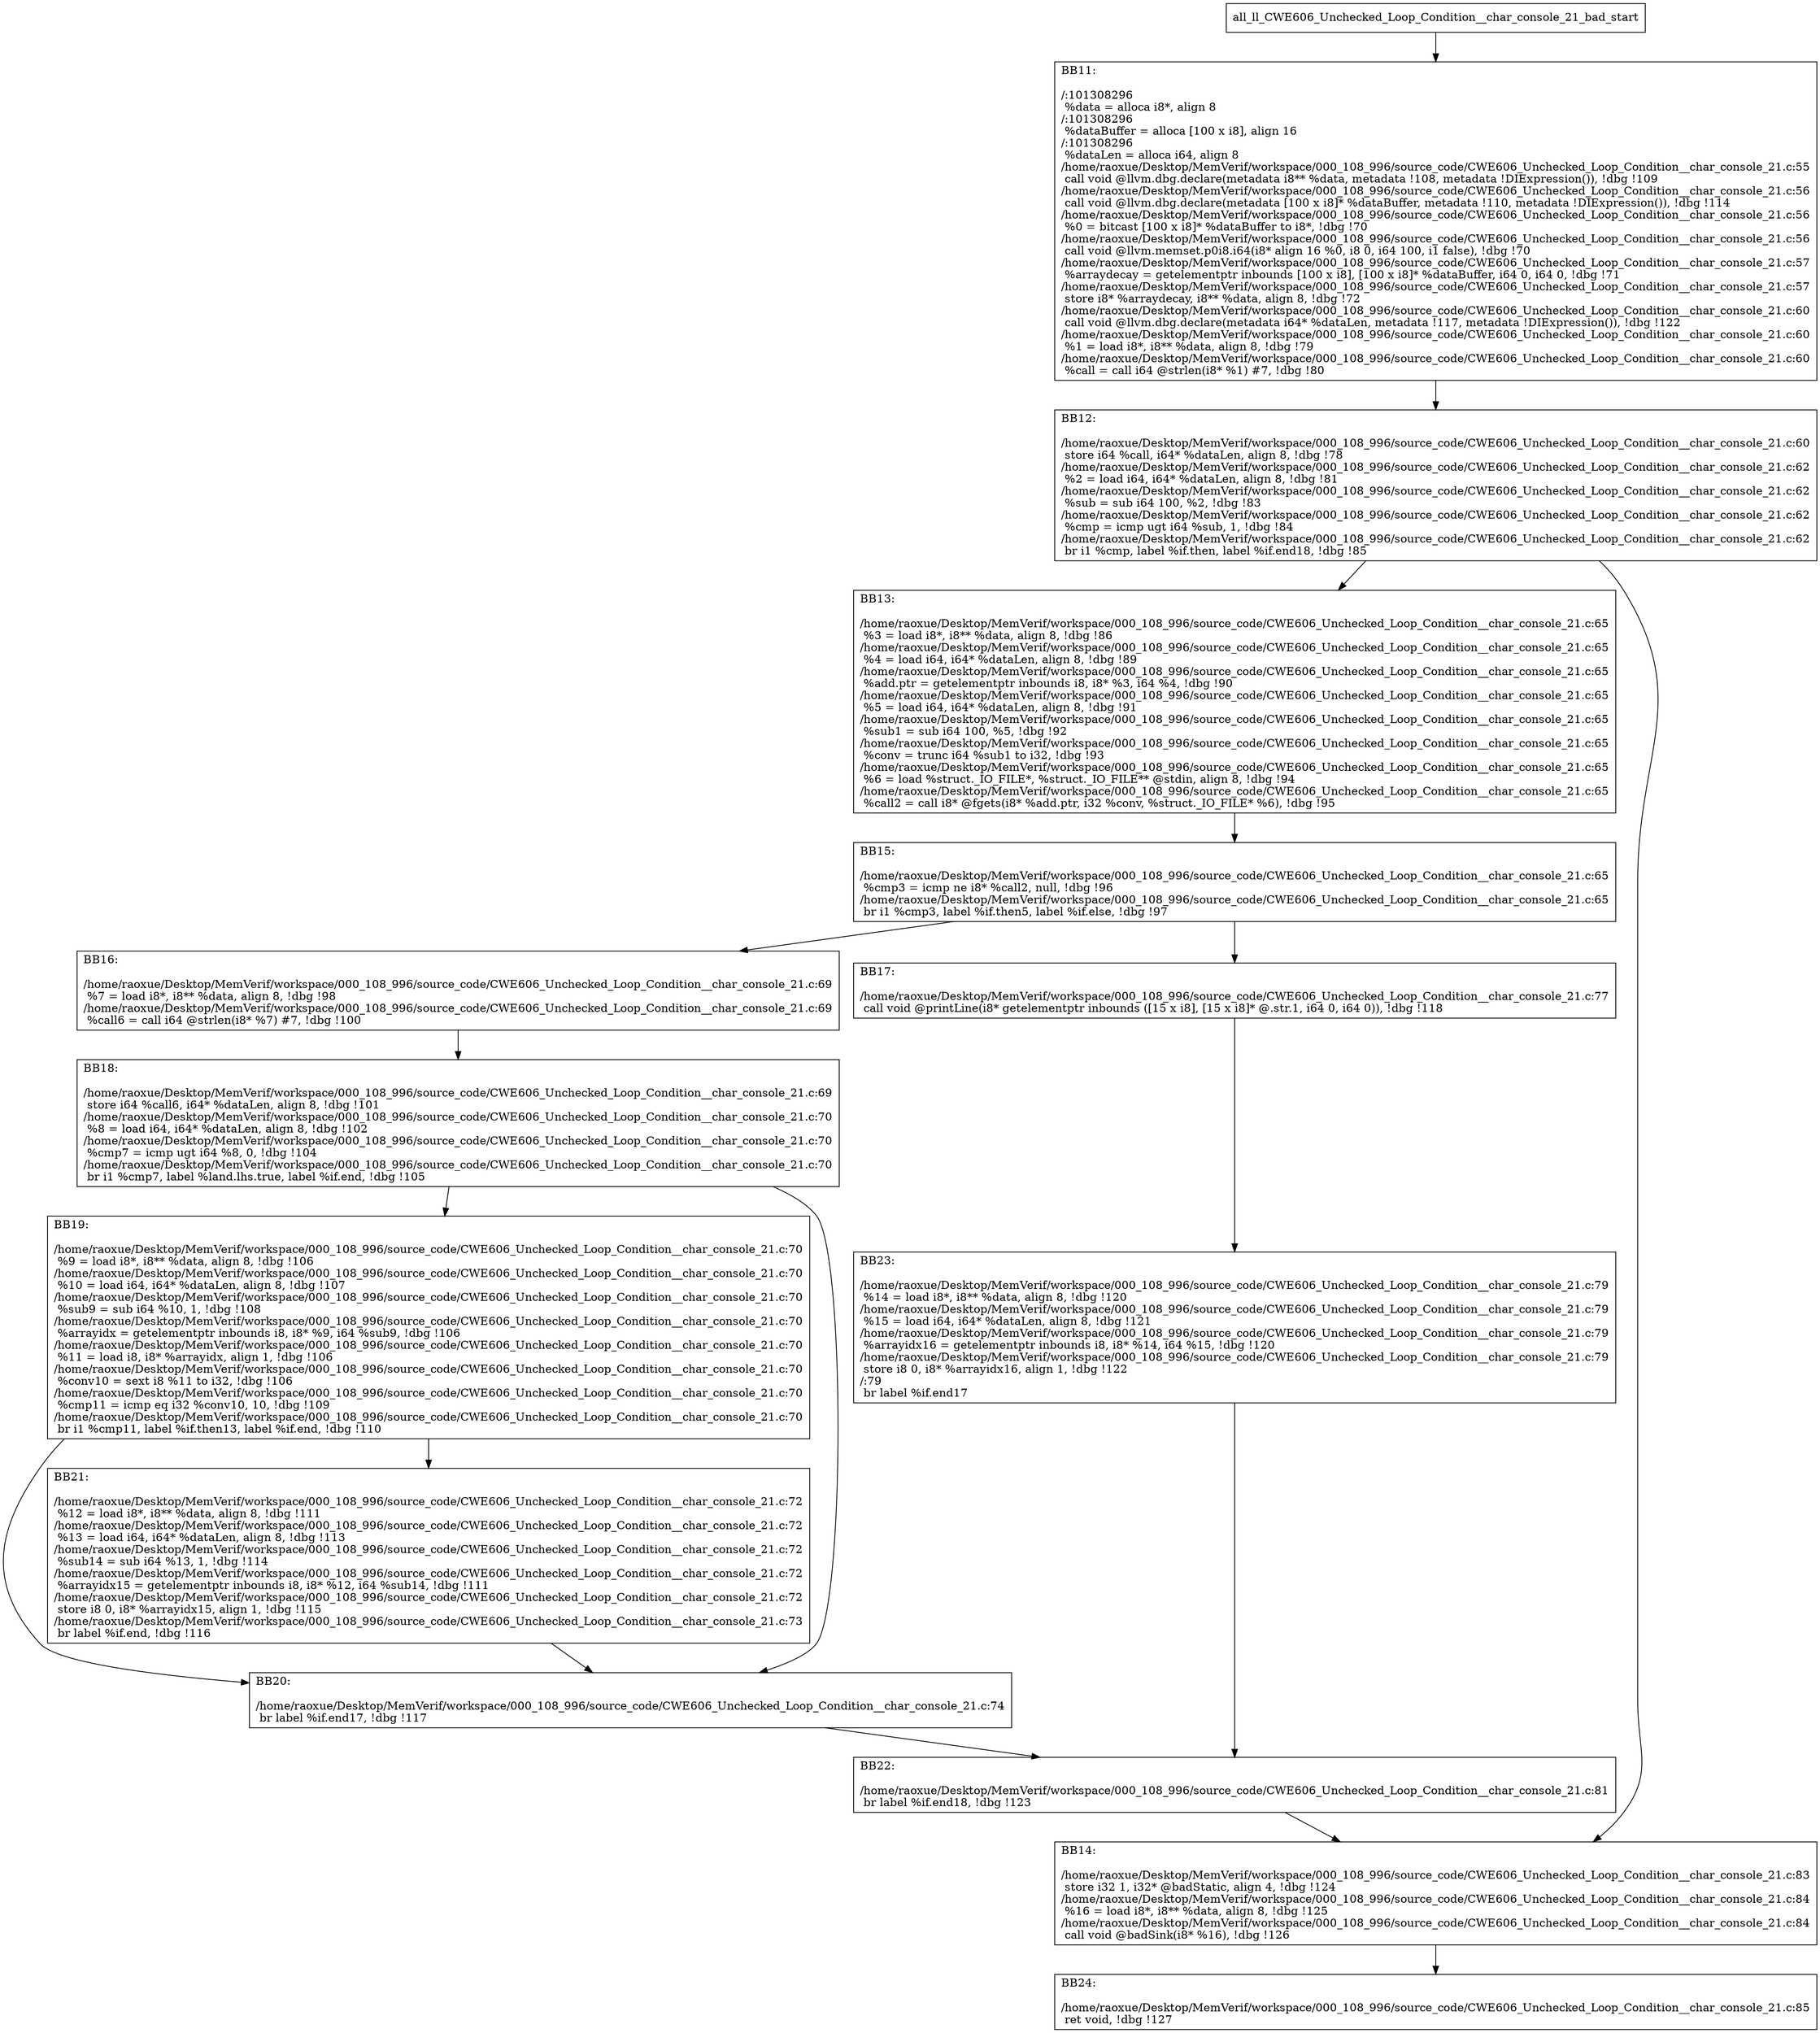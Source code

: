 digraph "CFG for'all_ll_CWE606_Unchecked_Loop_Condition__char_console_21_bad' function" {
	BBall_ll_CWE606_Unchecked_Loop_Condition__char_console_21_bad_start[shape=record,label="{all_ll_CWE606_Unchecked_Loop_Condition__char_console_21_bad_start}"];
	BBall_ll_CWE606_Unchecked_Loop_Condition__char_console_21_bad_start-> all_ll_CWE606_Unchecked_Loop_Condition__char_console_21_badBB11;
	all_ll_CWE606_Unchecked_Loop_Condition__char_console_21_badBB11 [shape=record, label="{BB11:\l\l/:101308296\l
  %data = alloca i8*, align 8\l
/:101308296\l
  %dataBuffer = alloca [100 x i8], align 16\l
/:101308296\l
  %dataLen = alloca i64, align 8\l
/home/raoxue/Desktop/MemVerif/workspace/000_108_996/source_code/CWE606_Unchecked_Loop_Condition__char_console_21.c:55\l
  call void @llvm.dbg.declare(metadata i8** %data, metadata !108, metadata !DIExpression()), !dbg !109\l
/home/raoxue/Desktop/MemVerif/workspace/000_108_996/source_code/CWE606_Unchecked_Loop_Condition__char_console_21.c:56\l
  call void @llvm.dbg.declare(metadata [100 x i8]* %dataBuffer, metadata !110, metadata !DIExpression()), !dbg !114\l
/home/raoxue/Desktop/MemVerif/workspace/000_108_996/source_code/CWE606_Unchecked_Loop_Condition__char_console_21.c:56\l
  %0 = bitcast [100 x i8]* %dataBuffer to i8*, !dbg !70\l
/home/raoxue/Desktop/MemVerif/workspace/000_108_996/source_code/CWE606_Unchecked_Loop_Condition__char_console_21.c:56\l
  call void @llvm.memset.p0i8.i64(i8* align 16 %0, i8 0, i64 100, i1 false), !dbg !70\l
/home/raoxue/Desktop/MemVerif/workspace/000_108_996/source_code/CWE606_Unchecked_Loop_Condition__char_console_21.c:57\l
  %arraydecay = getelementptr inbounds [100 x i8], [100 x i8]* %dataBuffer, i64 0, i64 0, !dbg !71\l
/home/raoxue/Desktop/MemVerif/workspace/000_108_996/source_code/CWE606_Unchecked_Loop_Condition__char_console_21.c:57\l
  store i8* %arraydecay, i8** %data, align 8, !dbg !72\l
/home/raoxue/Desktop/MemVerif/workspace/000_108_996/source_code/CWE606_Unchecked_Loop_Condition__char_console_21.c:60\l
  call void @llvm.dbg.declare(metadata i64* %dataLen, metadata !117, metadata !DIExpression()), !dbg !122\l
/home/raoxue/Desktop/MemVerif/workspace/000_108_996/source_code/CWE606_Unchecked_Loop_Condition__char_console_21.c:60\l
  %1 = load i8*, i8** %data, align 8, !dbg !79\l
/home/raoxue/Desktop/MemVerif/workspace/000_108_996/source_code/CWE606_Unchecked_Loop_Condition__char_console_21.c:60\l
  %call = call i64 @strlen(i8* %1) #7, !dbg !80\l
}"];
	all_ll_CWE606_Unchecked_Loop_Condition__char_console_21_badBB11-> all_ll_CWE606_Unchecked_Loop_Condition__char_console_21_badBB12;
	all_ll_CWE606_Unchecked_Loop_Condition__char_console_21_badBB12 [shape=record, label="{BB12:\l\l/home/raoxue/Desktop/MemVerif/workspace/000_108_996/source_code/CWE606_Unchecked_Loop_Condition__char_console_21.c:60\l
  store i64 %call, i64* %dataLen, align 8, !dbg !78\l
/home/raoxue/Desktop/MemVerif/workspace/000_108_996/source_code/CWE606_Unchecked_Loop_Condition__char_console_21.c:62\l
  %2 = load i64, i64* %dataLen, align 8, !dbg !81\l
/home/raoxue/Desktop/MemVerif/workspace/000_108_996/source_code/CWE606_Unchecked_Loop_Condition__char_console_21.c:62\l
  %sub = sub i64 100, %2, !dbg !83\l
/home/raoxue/Desktop/MemVerif/workspace/000_108_996/source_code/CWE606_Unchecked_Loop_Condition__char_console_21.c:62\l
  %cmp = icmp ugt i64 %sub, 1, !dbg !84\l
/home/raoxue/Desktop/MemVerif/workspace/000_108_996/source_code/CWE606_Unchecked_Loop_Condition__char_console_21.c:62\l
  br i1 %cmp, label %if.then, label %if.end18, !dbg !85\l
}"];
	all_ll_CWE606_Unchecked_Loop_Condition__char_console_21_badBB12-> all_ll_CWE606_Unchecked_Loop_Condition__char_console_21_badBB13;
	all_ll_CWE606_Unchecked_Loop_Condition__char_console_21_badBB12-> all_ll_CWE606_Unchecked_Loop_Condition__char_console_21_badBB14;
	all_ll_CWE606_Unchecked_Loop_Condition__char_console_21_badBB13 [shape=record, label="{BB13:\l\l/home/raoxue/Desktop/MemVerif/workspace/000_108_996/source_code/CWE606_Unchecked_Loop_Condition__char_console_21.c:65\l
  %3 = load i8*, i8** %data, align 8, !dbg !86\l
/home/raoxue/Desktop/MemVerif/workspace/000_108_996/source_code/CWE606_Unchecked_Loop_Condition__char_console_21.c:65\l
  %4 = load i64, i64* %dataLen, align 8, !dbg !89\l
/home/raoxue/Desktop/MemVerif/workspace/000_108_996/source_code/CWE606_Unchecked_Loop_Condition__char_console_21.c:65\l
  %add.ptr = getelementptr inbounds i8, i8* %3, i64 %4, !dbg !90\l
/home/raoxue/Desktop/MemVerif/workspace/000_108_996/source_code/CWE606_Unchecked_Loop_Condition__char_console_21.c:65\l
  %5 = load i64, i64* %dataLen, align 8, !dbg !91\l
/home/raoxue/Desktop/MemVerif/workspace/000_108_996/source_code/CWE606_Unchecked_Loop_Condition__char_console_21.c:65\l
  %sub1 = sub i64 100, %5, !dbg !92\l
/home/raoxue/Desktop/MemVerif/workspace/000_108_996/source_code/CWE606_Unchecked_Loop_Condition__char_console_21.c:65\l
  %conv = trunc i64 %sub1 to i32, !dbg !93\l
/home/raoxue/Desktop/MemVerif/workspace/000_108_996/source_code/CWE606_Unchecked_Loop_Condition__char_console_21.c:65\l
  %6 = load %struct._IO_FILE*, %struct._IO_FILE** @stdin, align 8, !dbg !94\l
/home/raoxue/Desktop/MemVerif/workspace/000_108_996/source_code/CWE606_Unchecked_Loop_Condition__char_console_21.c:65\l
  %call2 = call i8* @fgets(i8* %add.ptr, i32 %conv, %struct._IO_FILE* %6), !dbg !95\l
}"];
	all_ll_CWE606_Unchecked_Loop_Condition__char_console_21_badBB13-> all_ll_CWE606_Unchecked_Loop_Condition__char_console_21_badBB15;
	all_ll_CWE606_Unchecked_Loop_Condition__char_console_21_badBB15 [shape=record, label="{BB15:\l\l/home/raoxue/Desktop/MemVerif/workspace/000_108_996/source_code/CWE606_Unchecked_Loop_Condition__char_console_21.c:65\l
  %cmp3 = icmp ne i8* %call2, null, !dbg !96\l
/home/raoxue/Desktop/MemVerif/workspace/000_108_996/source_code/CWE606_Unchecked_Loop_Condition__char_console_21.c:65\l
  br i1 %cmp3, label %if.then5, label %if.else, !dbg !97\l
}"];
	all_ll_CWE606_Unchecked_Loop_Condition__char_console_21_badBB15-> all_ll_CWE606_Unchecked_Loop_Condition__char_console_21_badBB16;
	all_ll_CWE606_Unchecked_Loop_Condition__char_console_21_badBB15-> all_ll_CWE606_Unchecked_Loop_Condition__char_console_21_badBB17;
	all_ll_CWE606_Unchecked_Loop_Condition__char_console_21_badBB16 [shape=record, label="{BB16:\l\l/home/raoxue/Desktop/MemVerif/workspace/000_108_996/source_code/CWE606_Unchecked_Loop_Condition__char_console_21.c:69\l
  %7 = load i8*, i8** %data, align 8, !dbg !98\l
/home/raoxue/Desktop/MemVerif/workspace/000_108_996/source_code/CWE606_Unchecked_Loop_Condition__char_console_21.c:69\l
  %call6 = call i64 @strlen(i8* %7) #7, !dbg !100\l
}"];
	all_ll_CWE606_Unchecked_Loop_Condition__char_console_21_badBB16-> all_ll_CWE606_Unchecked_Loop_Condition__char_console_21_badBB18;
	all_ll_CWE606_Unchecked_Loop_Condition__char_console_21_badBB18 [shape=record, label="{BB18:\l\l/home/raoxue/Desktop/MemVerif/workspace/000_108_996/source_code/CWE606_Unchecked_Loop_Condition__char_console_21.c:69\l
  store i64 %call6, i64* %dataLen, align 8, !dbg !101\l
/home/raoxue/Desktop/MemVerif/workspace/000_108_996/source_code/CWE606_Unchecked_Loop_Condition__char_console_21.c:70\l
  %8 = load i64, i64* %dataLen, align 8, !dbg !102\l
/home/raoxue/Desktop/MemVerif/workspace/000_108_996/source_code/CWE606_Unchecked_Loop_Condition__char_console_21.c:70\l
  %cmp7 = icmp ugt i64 %8, 0, !dbg !104\l
/home/raoxue/Desktop/MemVerif/workspace/000_108_996/source_code/CWE606_Unchecked_Loop_Condition__char_console_21.c:70\l
  br i1 %cmp7, label %land.lhs.true, label %if.end, !dbg !105\l
}"];
	all_ll_CWE606_Unchecked_Loop_Condition__char_console_21_badBB18-> all_ll_CWE606_Unchecked_Loop_Condition__char_console_21_badBB19;
	all_ll_CWE606_Unchecked_Loop_Condition__char_console_21_badBB18-> all_ll_CWE606_Unchecked_Loop_Condition__char_console_21_badBB20;
	all_ll_CWE606_Unchecked_Loop_Condition__char_console_21_badBB19 [shape=record, label="{BB19:\l\l/home/raoxue/Desktop/MemVerif/workspace/000_108_996/source_code/CWE606_Unchecked_Loop_Condition__char_console_21.c:70\l
  %9 = load i8*, i8** %data, align 8, !dbg !106\l
/home/raoxue/Desktop/MemVerif/workspace/000_108_996/source_code/CWE606_Unchecked_Loop_Condition__char_console_21.c:70\l
  %10 = load i64, i64* %dataLen, align 8, !dbg !107\l
/home/raoxue/Desktop/MemVerif/workspace/000_108_996/source_code/CWE606_Unchecked_Loop_Condition__char_console_21.c:70\l
  %sub9 = sub i64 %10, 1, !dbg !108\l
/home/raoxue/Desktop/MemVerif/workspace/000_108_996/source_code/CWE606_Unchecked_Loop_Condition__char_console_21.c:70\l
  %arrayidx = getelementptr inbounds i8, i8* %9, i64 %sub9, !dbg !106\l
/home/raoxue/Desktop/MemVerif/workspace/000_108_996/source_code/CWE606_Unchecked_Loop_Condition__char_console_21.c:70\l
  %11 = load i8, i8* %arrayidx, align 1, !dbg !106\l
/home/raoxue/Desktop/MemVerif/workspace/000_108_996/source_code/CWE606_Unchecked_Loop_Condition__char_console_21.c:70\l
  %conv10 = sext i8 %11 to i32, !dbg !106\l
/home/raoxue/Desktop/MemVerif/workspace/000_108_996/source_code/CWE606_Unchecked_Loop_Condition__char_console_21.c:70\l
  %cmp11 = icmp eq i32 %conv10, 10, !dbg !109\l
/home/raoxue/Desktop/MemVerif/workspace/000_108_996/source_code/CWE606_Unchecked_Loop_Condition__char_console_21.c:70\l
  br i1 %cmp11, label %if.then13, label %if.end, !dbg !110\l
}"];
	all_ll_CWE606_Unchecked_Loop_Condition__char_console_21_badBB19-> all_ll_CWE606_Unchecked_Loop_Condition__char_console_21_badBB21;
	all_ll_CWE606_Unchecked_Loop_Condition__char_console_21_badBB19-> all_ll_CWE606_Unchecked_Loop_Condition__char_console_21_badBB20;
	all_ll_CWE606_Unchecked_Loop_Condition__char_console_21_badBB21 [shape=record, label="{BB21:\l\l/home/raoxue/Desktop/MemVerif/workspace/000_108_996/source_code/CWE606_Unchecked_Loop_Condition__char_console_21.c:72\l
  %12 = load i8*, i8** %data, align 8, !dbg !111\l
/home/raoxue/Desktop/MemVerif/workspace/000_108_996/source_code/CWE606_Unchecked_Loop_Condition__char_console_21.c:72\l
  %13 = load i64, i64* %dataLen, align 8, !dbg !113\l
/home/raoxue/Desktop/MemVerif/workspace/000_108_996/source_code/CWE606_Unchecked_Loop_Condition__char_console_21.c:72\l
  %sub14 = sub i64 %13, 1, !dbg !114\l
/home/raoxue/Desktop/MemVerif/workspace/000_108_996/source_code/CWE606_Unchecked_Loop_Condition__char_console_21.c:72\l
  %arrayidx15 = getelementptr inbounds i8, i8* %12, i64 %sub14, !dbg !111\l
/home/raoxue/Desktop/MemVerif/workspace/000_108_996/source_code/CWE606_Unchecked_Loop_Condition__char_console_21.c:72\l
  store i8 0, i8* %arrayidx15, align 1, !dbg !115\l
/home/raoxue/Desktop/MemVerif/workspace/000_108_996/source_code/CWE606_Unchecked_Loop_Condition__char_console_21.c:73\l
  br label %if.end, !dbg !116\l
}"];
	all_ll_CWE606_Unchecked_Loop_Condition__char_console_21_badBB21-> all_ll_CWE606_Unchecked_Loop_Condition__char_console_21_badBB20;
	all_ll_CWE606_Unchecked_Loop_Condition__char_console_21_badBB20 [shape=record, label="{BB20:\l\l/home/raoxue/Desktop/MemVerif/workspace/000_108_996/source_code/CWE606_Unchecked_Loop_Condition__char_console_21.c:74\l
  br label %if.end17, !dbg !117\l
}"];
	all_ll_CWE606_Unchecked_Loop_Condition__char_console_21_badBB20-> all_ll_CWE606_Unchecked_Loop_Condition__char_console_21_badBB22;
	all_ll_CWE606_Unchecked_Loop_Condition__char_console_21_badBB17 [shape=record, label="{BB17:\l\l/home/raoxue/Desktop/MemVerif/workspace/000_108_996/source_code/CWE606_Unchecked_Loop_Condition__char_console_21.c:77\l
  call void @printLine(i8* getelementptr inbounds ([15 x i8], [15 x i8]* @.str.1, i64 0, i64 0)), !dbg !118\l
}"];
	all_ll_CWE606_Unchecked_Loop_Condition__char_console_21_badBB17-> all_ll_CWE606_Unchecked_Loop_Condition__char_console_21_badBB23;
	all_ll_CWE606_Unchecked_Loop_Condition__char_console_21_badBB23 [shape=record, label="{BB23:\l\l/home/raoxue/Desktop/MemVerif/workspace/000_108_996/source_code/CWE606_Unchecked_Loop_Condition__char_console_21.c:79\l
  %14 = load i8*, i8** %data, align 8, !dbg !120\l
/home/raoxue/Desktop/MemVerif/workspace/000_108_996/source_code/CWE606_Unchecked_Loop_Condition__char_console_21.c:79\l
  %15 = load i64, i64* %dataLen, align 8, !dbg !121\l
/home/raoxue/Desktop/MemVerif/workspace/000_108_996/source_code/CWE606_Unchecked_Loop_Condition__char_console_21.c:79\l
  %arrayidx16 = getelementptr inbounds i8, i8* %14, i64 %15, !dbg !120\l
/home/raoxue/Desktop/MemVerif/workspace/000_108_996/source_code/CWE606_Unchecked_Loop_Condition__char_console_21.c:79\l
  store i8 0, i8* %arrayidx16, align 1, !dbg !122\l
/:79\l
  br label %if.end17\l
}"];
	all_ll_CWE606_Unchecked_Loop_Condition__char_console_21_badBB23-> all_ll_CWE606_Unchecked_Loop_Condition__char_console_21_badBB22;
	all_ll_CWE606_Unchecked_Loop_Condition__char_console_21_badBB22 [shape=record, label="{BB22:\l\l/home/raoxue/Desktop/MemVerif/workspace/000_108_996/source_code/CWE606_Unchecked_Loop_Condition__char_console_21.c:81\l
  br label %if.end18, !dbg !123\l
}"];
	all_ll_CWE606_Unchecked_Loop_Condition__char_console_21_badBB22-> all_ll_CWE606_Unchecked_Loop_Condition__char_console_21_badBB14;
	all_ll_CWE606_Unchecked_Loop_Condition__char_console_21_badBB14 [shape=record, label="{BB14:\l\l/home/raoxue/Desktop/MemVerif/workspace/000_108_996/source_code/CWE606_Unchecked_Loop_Condition__char_console_21.c:83\l
  store i32 1, i32* @badStatic, align 4, !dbg !124\l
/home/raoxue/Desktop/MemVerif/workspace/000_108_996/source_code/CWE606_Unchecked_Loop_Condition__char_console_21.c:84\l
  %16 = load i8*, i8** %data, align 8, !dbg !125\l
/home/raoxue/Desktop/MemVerif/workspace/000_108_996/source_code/CWE606_Unchecked_Loop_Condition__char_console_21.c:84\l
  call void @badSink(i8* %16), !dbg !126\l
}"];
	all_ll_CWE606_Unchecked_Loop_Condition__char_console_21_badBB14-> all_ll_CWE606_Unchecked_Loop_Condition__char_console_21_badBB24;
	all_ll_CWE606_Unchecked_Loop_Condition__char_console_21_badBB24 [shape=record, label="{BB24:\l\l/home/raoxue/Desktop/MemVerif/workspace/000_108_996/source_code/CWE606_Unchecked_Loop_Condition__char_console_21.c:85\l
  ret void, !dbg !127\l
}"];
}
